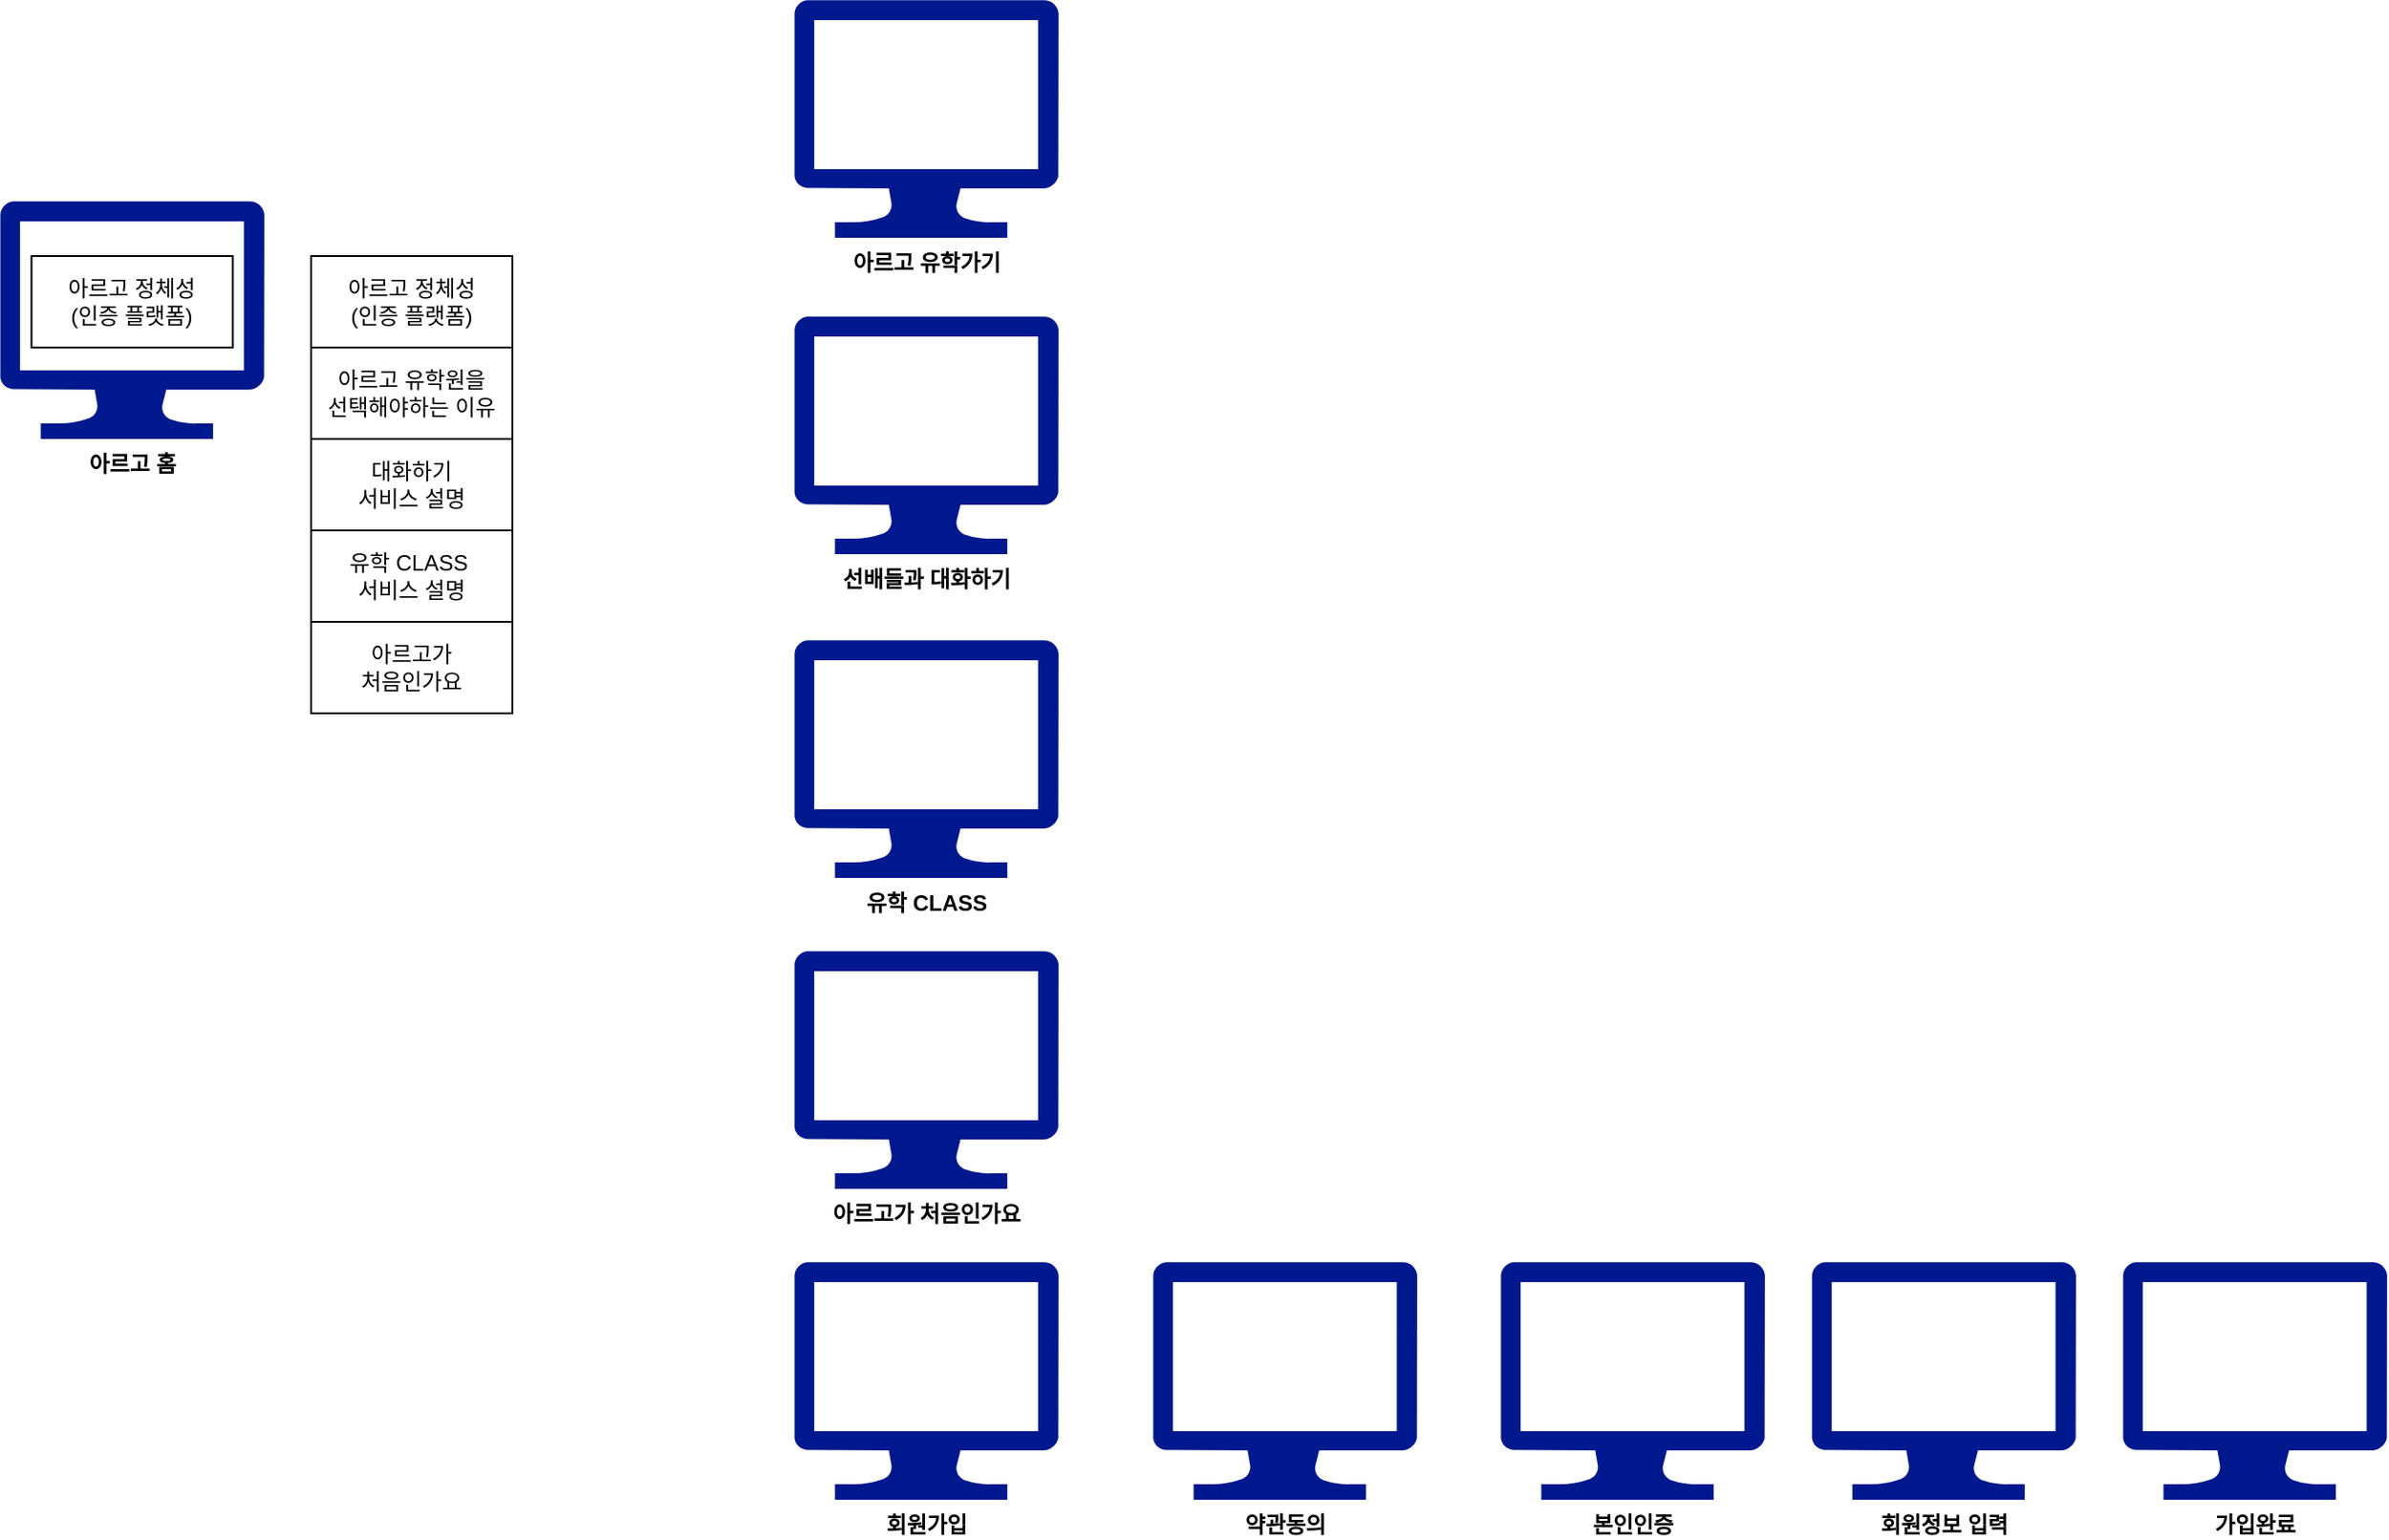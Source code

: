 <mxfile version="21.2.9" type="github">
  <diagram name="페이지-1" id="3-V0uvV4JS2Wrb7r2gie">
    <mxGraphModel dx="1371" dy="804" grid="1" gridSize="10" guides="1" tooltips="1" connect="1" arrows="1" fold="1" page="1" pageScale="1" pageWidth="827" pageHeight="1169" math="0" shadow="0">
      <root>
        <mxCell id="0" />
        <mxCell id="1" parent="0" />
        <mxCell id="gYBnUSHYEZ3ot8JUsjV5-1" value="아르고 홈" style="sketch=0;aspect=fixed;pointerEvents=1;shadow=0;dashed=0;html=1;strokeColor=none;labelPosition=center;verticalLabelPosition=bottom;verticalAlign=top;align=center;fillColor=#00188D;shape=mxgraph.azure.computer;fontStyle=1" vertex="1" parent="1">
          <mxGeometry x="20" y="130" width="144.45" height="130" as="geometry" />
        </mxCell>
        <mxCell id="gYBnUSHYEZ3ot8JUsjV5-2" value="아르고 유학가기" style="sketch=0;aspect=fixed;pointerEvents=1;shadow=0;dashed=0;html=1;strokeColor=none;labelPosition=center;verticalLabelPosition=bottom;verticalAlign=top;align=center;fillColor=#00188D;shape=mxgraph.azure.computer;fontStyle=1" vertex="1" parent="1">
          <mxGeometry x="454" y="20" width="144.45" height="130" as="geometry" />
        </mxCell>
        <mxCell id="gYBnUSHYEZ3ot8JUsjV5-6" value="선배들과 대화하기" style="sketch=0;aspect=fixed;pointerEvents=1;shadow=0;dashed=0;html=1;strokeColor=none;labelPosition=center;verticalLabelPosition=bottom;verticalAlign=top;align=center;fillColor=#00188D;shape=mxgraph.azure.computer;fontStyle=1" vertex="1" parent="1">
          <mxGeometry x="454" y="193" width="144.45" height="130" as="geometry" />
        </mxCell>
        <mxCell id="gYBnUSHYEZ3ot8JUsjV5-7" value="유학 CLASS" style="sketch=0;aspect=fixed;pointerEvents=1;shadow=0;dashed=0;html=1;strokeColor=none;labelPosition=center;verticalLabelPosition=bottom;verticalAlign=top;align=center;fillColor=#00188D;shape=mxgraph.azure.computer;fontStyle=1" vertex="1" parent="1">
          <mxGeometry x="454" y="370" width="144.45" height="130" as="geometry" />
        </mxCell>
        <mxCell id="gYBnUSHYEZ3ot8JUsjV5-8" value="아르고 정체성&lt;br&gt;(인증 플랫폼)" style="html=1;whiteSpace=wrap;" vertex="1" parent="1">
          <mxGeometry x="37.22" y="160" width="110" height="50" as="geometry" />
        </mxCell>
        <mxCell id="gYBnUSHYEZ3ot8JUsjV5-9" value="아르고 유학원을&lt;br&gt;선택해야하는 이유" style="html=1;whiteSpace=wrap;" vertex="1" parent="1">
          <mxGeometry x="190.0" y="210" width="110" height="50" as="geometry" />
        </mxCell>
        <mxCell id="gYBnUSHYEZ3ot8JUsjV5-10" value="대화하기&lt;br&gt;서비스 설명" style="html=1;whiteSpace=wrap;" vertex="1" parent="1">
          <mxGeometry x="190.0" y="260" width="110" height="50" as="geometry" />
        </mxCell>
        <mxCell id="gYBnUSHYEZ3ot8JUsjV5-11" value="유학 CLASS&amp;nbsp;&lt;br&gt;서비스 설명" style="html=1;whiteSpace=wrap;" vertex="1" parent="1">
          <mxGeometry x="190.0" y="310" width="110" height="50" as="geometry" />
        </mxCell>
        <mxCell id="gYBnUSHYEZ3ot8JUsjV5-12" value="아르고가&lt;br&gt;처음인가요" style="html=1;whiteSpace=wrap;" vertex="1" parent="1">
          <mxGeometry x="190.0" y="360" width="110" height="50" as="geometry" />
        </mxCell>
        <mxCell id="gYBnUSHYEZ3ot8JUsjV5-13" value="아르고가 처음인가요" style="sketch=0;aspect=fixed;pointerEvents=1;shadow=0;dashed=0;html=1;strokeColor=none;labelPosition=center;verticalLabelPosition=bottom;verticalAlign=top;align=center;fillColor=#00188D;shape=mxgraph.azure.computer;fontStyle=1" vertex="1" parent="1">
          <mxGeometry x="454" y="540" width="144.45" height="130" as="geometry" />
        </mxCell>
        <mxCell id="gYBnUSHYEZ3ot8JUsjV5-14" value="회원가입" style="sketch=0;aspect=fixed;pointerEvents=1;shadow=0;dashed=0;html=1;strokeColor=none;labelPosition=center;verticalLabelPosition=bottom;verticalAlign=top;align=center;fillColor=#00188D;shape=mxgraph.azure.computer;fontStyle=1" vertex="1" parent="1">
          <mxGeometry x="454" y="710" width="144.45" height="130" as="geometry" />
        </mxCell>
        <mxCell id="gYBnUSHYEZ3ot8JUsjV5-15" value="약관동의" style="sketch=0;aspect=fixed;pointerEvents=1;shadow=0;dashed=0;html=1;strokeColor=none;labelPosition=center;verticalLabelPosition=bottom;verticalAlign=top;align=center;fillColor=#00188D;shape=mxgraph.azure.computer;fontStyle=1" vertex="1" parent="1">
          <mxGeometry x="650" y="710" width="144.45" height="130" as="geometry" />
        </mxCell>
        <mxCell id="gYBnUSHYEZ3ot8JUsjV5-16" value="본인인증" style="sketch=0;aspect=fixed;pointerEvents=1;shadow=0;dashed=0;html=1;strokeColor=none;labelPosition=center;verticalLabelPosition=bottom;verticalAlign=top;align=center;fillColor=#00188D;shape=mxgraph.azure.computer;fontStyle=1" vertex="1" parent="1">
          <mxGeometry x="840" y="710" width="144.45" height="130" as="geometry" />
        </mxCell>
        <mxCell id="gYBnUSHYEZ3ot8JUsjV5-17" value="회원정보 입력" style="sketch=0;aspect=fixed;pointerEvents=1;shadow=0;dashed=0;html=1;strokeColor=none;labelPosition=center;verticalLabelPosition=bottom;verticalAlign=top;align=center;fillColor=#00188D;shape=mxgraph.azure.computer;fontStyle=1" vertex="1" parent="1">
          <mxGeometry x="1010" y="710" width="144.45" height="130" as="geometry" />
        </mxCell>
        <mxCell id="gYBnUSHYEZ3ot8JUsjV5-18" value="가입완료" style="sketch=0;aspect=fixed;pointerEvents=1;shadow=0;dashed=0;html=1;strokeColor=none;labelPosition=center;verticalLabelPosition=bottom;verticalAlign=top;align=center;fillColor=#00188D;shape=mxgraph.azure.computer;fontStyle=1" vertex="1" parent="1">
          <mxGeometry x="1180" y="710" width="144.45" height="130" as="geometry" />
        </mxCell>
        <mxCell id="gYBnUSHYEZ3ot8JUsjV5-19" value="아르고 정체성&lt;br&gt;(인증 플랫폼)" style="html=1;whiteSpace=wrap;" vertex="1" parent="1">
          <mxGeometry x="190.0" y="160" width="110" height="50" as="geometry" />
        </mxCell>
      </root>
    </mxGraphModel>
  </diagram>
</mxfile>
